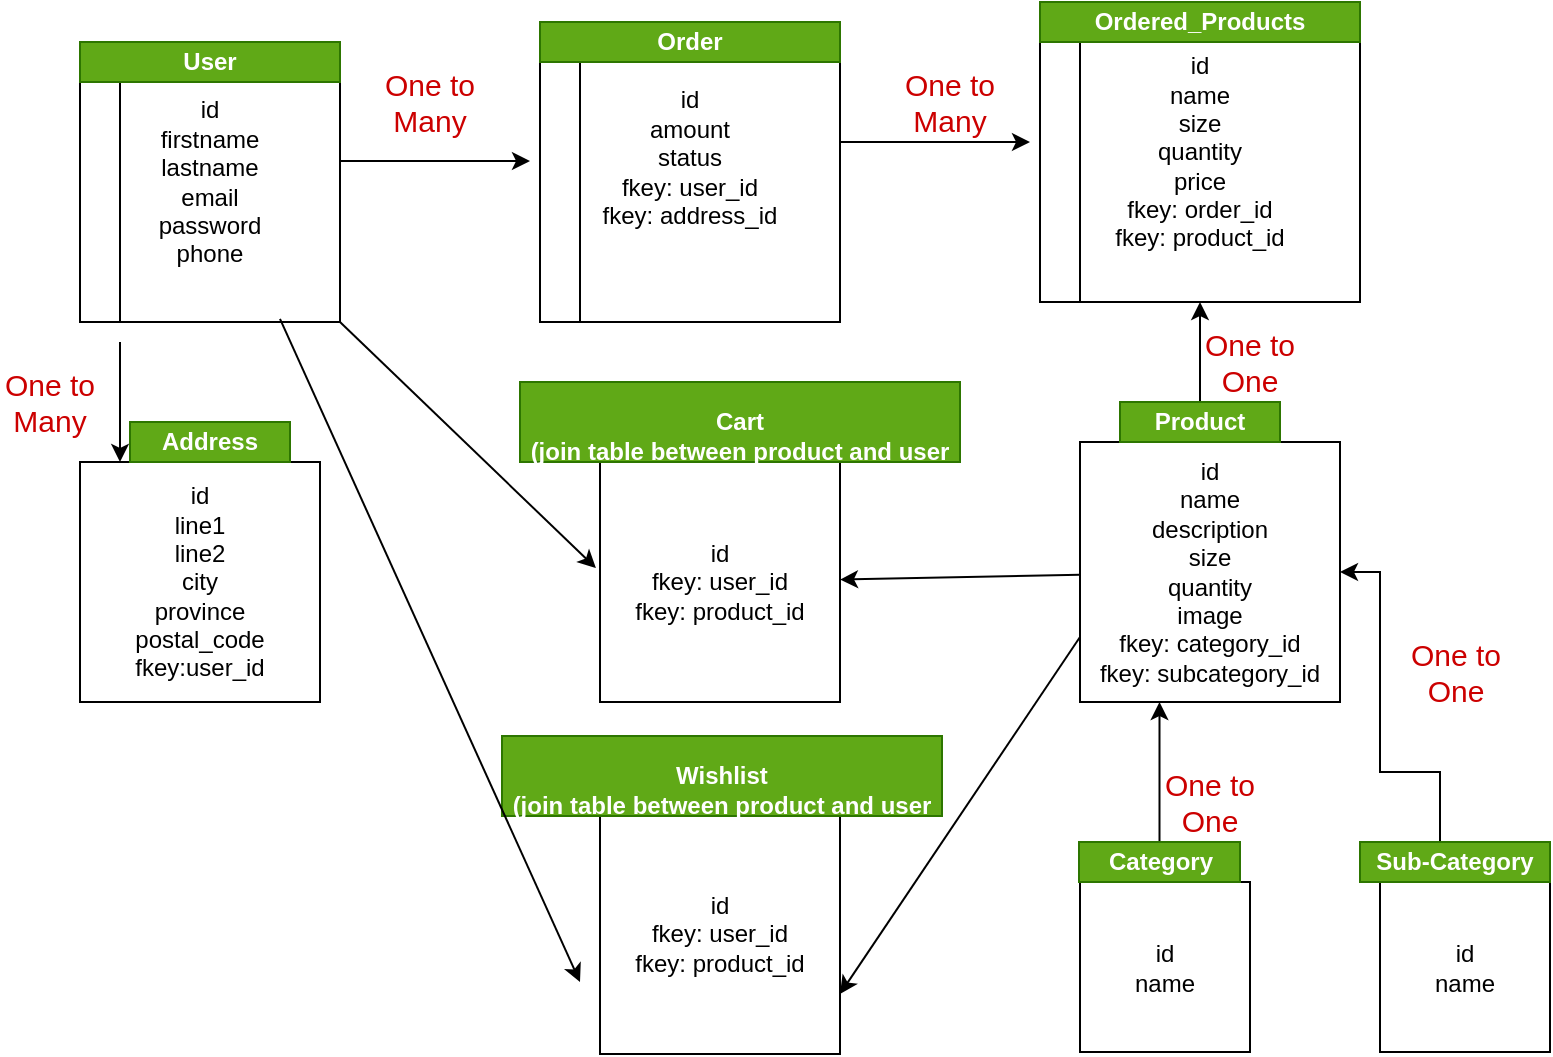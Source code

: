<mxfile version="14.4.2" type="github">
  <diagram id="1TUVtvy7PMmKe3IkzvhR" name="Page-1">
    <mxGraphModel dx="1054" dy="667" grid="1" gridSize="10" guides="1" tooltips="1" connect="1" arrows="1" fold="1" page="1" pageScale="1" pageWidth="850" pageHeight="1100" math="0" shadow="0">
      <root>
        <mxCell id="0" />
        <mxCell id="1" parent="0" />
        <mxCell id="AnQ7yjys7WpX3CtY-7kJ-1" value="&lt;div&gt;id&lt;/div&gt;&lt;div&gt;firstname&lt;/div&gt;&lt;div&gt;lastname&lt;/div&gt;&lt;div&gt;email&lt;/div&gt;&lt;div&gt;password&lt;/div&gt;&lt;div&gt;phone&lt;br&gt;&lt;/div&gt;" style="shape=internalStorage;whiteSpace=wrap;html=1;backgroundOutline=1;" vertex="1" parent="1">
          <mxGeometry x="60" y="130" width="130" height="140" as="geometry" />
        </mxCell>
        <mxCell id="AnQ7yjys7WpX3CtY-7kJ-2" value="User " style="text;html=1;strokeColor=#2D7600;fillColor=#60a917;align=center;verticalAlign=middle;whiteSpace=wrap;rounded=0;fontStyle=1;fontColor=#ffffff;" vertex="1" parent="1">
          <mxGeometry x="60" y="130" width="130" height="20" as="geometry" />
        </mxCell>
        <mxCell id="AnQ7yjys7WpX3CtY-7kJ-4" value="&lt;div&gt;id&lt;/div&gt;&lt;div&gt;amount&lt;/div&gt;&lt;div&gt;status&lt;/div&gt;&lt;div&gt;fkey: user_id&lt;br&gt;&lt;/div&gt;&lt;div&gt;fkey: address_id&lt;br&gt;&lt;/div&gt;&lt;div&gt;&lt;br&gt;&lt;/div&gt;" style="shape=internalStorage;whiteSpace=wrap;html=1;backgroundOutline=1;" vertex="1" parent="1">
          <mxGeometry x="290" y="120" width="150" height="150" as="geometry" />
        </mxCell>
        <mxCell id="AnQ7yjys7WpX3CtY-7kJ-5" value="Order" style="text;html=1;strokeColor=#2D7600;fillColor=#60a917;align=center;verticalAlign=middle;whiteSpace=wrap;rounded=0;fontStyle=1;fontColor=#ffffff;" vertex="1" parent="1">
          <mxGeometry x="290" y="120" width="150" height="20" as="geometry" />
        </mxCell>
        <mxCell id="AnQ7yjys7WpX3CtY-7kJ-6" value="&lt;div&gt;id&lt;/div&gt;&lt;div&gt;name&lt;/div&gt;&lt;div&gt;size&lt;/div&gt;&lt;div&gt;quantity&lt;/div&gt;&lt;div&gt;price&lt;/div&gt;&lt;div&gt;fkey: order_id&lt;br&gt;&lt;/div&gt;&lt;div&gt;fkey: product_id&lt;br&gt;&lt;/div&gt;" style="shape=internalStorage;whiteSpace=wrap;html=1;backgroundOutline=1;" vertex="1" parent="1">
          <mxGeometry x="540" y="110" width="160" height="150" as="geometry" />
        </mxCell>
        <mxCell id="AnQ7yjys7WpX3CtY-7kJ-7" value="Ordered_Products" style="text;html=1;strokeColor=#2D7600;fillColor=#60a917;align=center;verticalAlign=middle;whiteSpace=wrap;rounded=0;fontStyle=1;fontColor=#ffffff;" vertex="1" parent="1">
          <mxGeometry x="540" y="110" width="160" height="20" as="geometry" />
        </mxCell>
        <mxCell id="AnQ7yjys7WpX3CtY-7kJ-14" value="" style="endArrow=classic;html=1;" edge="1" parent="1">
          <mxGeometry width="50" height="50" relative="1" as="geometry">
            <mxPoint x="190" y="189.5" as="sourcePoint" />
            <mxPoint x="285" y="189.5" as="targetPoint" />
          </mxGeometry>
        </mxCell>
        <mxCell id="AnQ7yjys7WpX3CtY-7kJ-15" value="" style="endArrow=classic;html=1;" edge="1" parent="1">
          <mxGeometry width="50" height="50" relative="1" as="geometry">
            <mxPoint x="440" y="180" as="sourcePoint" />
            <mxPoint x="535" y="180" as="targetPoint" />
          </mxGeometry>
        </mxCell>
        <mxCell id="AnQ7yjys7WpX3CtY-7kJ-17" value="&lt;font style=&quot;font-size: 15px&quot;&gt;One to Many&lt;/font&gt;" style="text;html=1;strokeColor=none;fillColor=none;align=center;verticalAlign=middle;whiteSpace=wrap;rounded=0;fontColor=#CC0000;" vertex="1" parent="1">
          <mxGeometry x="210" y="140" width="50" height="40" as="geometry" />
        </mxCell>
        <mxCell id="AnQ7yjys7WpX3CtY-7kJ-20" value="&lt;div&gt;id&lt;/div&gt;&lt;div&gt;line1&lt;/div&gt;&lt;div&gt;line2&lt;/div&gt;&lt;div&gt;city&lt;/div&gt;&lt;div&gt;province&lt;/div&gt;&lt;div&gt;postal_code&lt;/div&gt;&lt;div&gt;fkey:user_id&lt;br&gt;&lt;/div&gt;" style="whiteSpace=wrap;html=1;aspect=fixed;" vertex="1" parent="1">
          <mxGeometry x="60" y="340" width="120" height="120" as="geometry" />
        </mxCell>
        <mxCell id="AnQ7yjys7WpX3CtY-7kJ-21" value="Address" style="text;html=1;strokeColor=#2D7600;fillColor=#60a917;align=center;verticalAlign=middle;whiteSpace=wrap;rounded=0;fontStyle=1;fontColor=#ffffff;" vertex="1" parent="1">
          <mxGeometry x="85" y="320" width="80" height="20" as="geometry" />
        </mxCell>
        <mxCell id="AnQ7yjys7WpX3CtY-7kJ-23" value="" style="endArrow=classic;html=1;" edge="1" parent="1">
          <mxGeometry width="50" height="50" relative="1" as="geometry">
            <mxPoint x="80" y="280" as="sourcePoint" />
            <mxPoint x="80" y="340" as="targetPoint" />
            <Array as="points">
              <mxPoint x="80" y="300" />
              <mxPoint x="80" y="280" />
              <mxPoint x="80" y="320" />
            </Array>
          </mxGeometry>
        </mxCell>
        <mxCell id="AnQ7yjys7WpX3CtY-7kJ-35" value="&lt;div&gt;id&lt;/div&gt;&lt;div&gt;name&lt;/div&gt;&lt;div&gt;description&lt;/div&gt;&lt;div&gt;size&lt;/div&gt;&lt;div&gt;quantity&lt;/div&gt;&lt;div&gt;image&lt;/div&gt;&lt;div&gt;&lt;div&gt;fkey: category_id&lt;/div&gt;&lt;div&gt;fkey: subcategory_id&lt;/div&gt;&lt;/div&gt;" style="whiteSpace=wrap;html=1;aspect=fixed;" vertex="1" parent="1">
          <mxGeometry x="560" y="330" width="130" height="130" as="geometry" />
        </mxCell>
        <mxCell id="AnQ7yjys7WpX3CtY-7kJ-39" value="" style="endArrow=classic;html=1;exitX=0.5;exitY=0;exitDx=0;exitDy=0;" edge="1" parent="1" source="AnQ7yjys7WpX3CtY-7kJ-37" target="AnQ7yjys7WpX3CtY-7kJ-6">
          <mxGeometry width="50" height="50" relative="1" as="geometry">
            <mxPoint x="390" y="370" as="sourcePoint" />
            <mxPoint x="485" y="370" as="targetPoint" />
          </mxGeometry>
        </mxCell>
        <mxCell id="AnQ7yjys7WpX3CtY-7kJ-40" value="&lt;div&gt;id&lt;/div&gt;&lt;div&gt;fkey: user_id&lt;/div&gt;&lt;div&gt;fkey: product_id&lt;br&gt;&lt;/div&gt;" style="whiteSpace=wrap;html=1;aspect=fixed;" vertex="1" parent="1">
          <mxGeometry x="320" y="340" width="120" height="120" as="geometry" />
        </mxCell>
        <mxCell id="AnQ7yjys7WpX3CtY-7kJ-41" value="&lt;div&gt;&lt;br&gt;&lt;/div&gt;&lt;div&gt;Cart&lt;/div&gt;&lt;div&gt;(join table between product and user&lt;br&gt;&lt;/div&gt;" style="text;html=1;strokeColor=#2D7600;fillColor=#60a917;align=center;verticalAlign=middle;whiteSpace=wrap;rounded=0;fontStyle=1;fontColor=#ffffff;" vertex="1" parent="1">
          <mxGeometry x="280" y="300" width="220" height="40" as="geometry" />
        </mxCell>
        <mxCell id="AnQ7yjys7WpX3CtY-7kJ-44" value="" style="endArrow=classic;html=1;exitX=1;exitY=1;exitDx=0;exitDy=0;entryX=-0.017;entryY=0.442;entryDx=0;entryDy=0;entryPerimeter=0;" edge="1" parent="1" source="AnQ7yjys7WpX3CtY-7kJ-1" target="AnQ7yjys7WpX3CtY-7kJ-40">
          <mxGeometry width="50" height="50" relative="1" as="geometry">
            <mxPoint x="380" y="360" as="sourcePoint" />
            <mxPoint x="430" y="310" as="targetPoint" />
          </mxGeometry>
        </mxCell>
        <mxCell id="AnQ7yjys7WpX3CtY-7kJ-45" value="" style="endArrow=classic;html=1;" edge="1" parent="1" source="AnQ7yjys7WpX3CtY-7kJ-35" target="AnQ7yjys7WpX3CtY-7kJ-40">
          <mxGeometry width="50" height="50" relative="1" as="geometry">
            <mxPoint x="450" y="400" as="sourcePoint" />
            <mxPoint x="430" y="310" as="targetPoint" />
          </mxGeometry>
        </mxCell>
        <mxCell id="AnQ7yjys7WpX3CtY-7kJ-48" value="&lt;div&gt;id&lt;/div&gt;&lt;div&gt;fkey: user_id&lt;/div&gt;&lt;div&gt;fkey: product_id&lt;br&gt;&lt;/div&gt;" style="whiteSpace=wrap;html=1;aspect=fixed;" vertex="1" parent="1">
          <mxGeometry x="320" y="516" width="120" height="120" as="geometry" />
        </mxCell>
        <mxCell id="AnQ7yjys7WpX3CtY-7kJ-49" value="&lt;div&gt;&lt;br&gt;&lt;/div&gt;&lt;div&gt;Wishlist&lt;br&gt;&lt;/div&gt;&lt;div&gt;(join table between product and user&lt;br&gt;&lt;/div&gt;" style="text;html=1;strokeColor=#2D7600;fillColor=#60a917;align=center;verticalAlign=middle;whiteSpace=wrap;rounded=0;fontStyle=1;fontColor=#ffffff;" vertex="1" parent="1">
          <mxGeometry x="271" y="477" width="220" height="40" as="geometry" />
        </mxCell>
        <mxCell id="AnQ7yjys7WpX3CtY-7kJ-50" value="" style="endArrow=classic;html=1;exitX=1;exitY=1;exitDx=0;exitDy=0;" edge="1" parent="1">
          <mxGeometry width="50" height="50" relative="1" as="geometry">
            <mxPoint x="160" y="268.48" as="sourcePoint" />
            <mxPoint x="310" y="600" as="targetPoint" />
          </mxGeometry>
        </mxCell>
        <mxCell id="AnQ7yjys7WpX3CtY-7kJ-51" value="" style="endArrow=classic;html=1;exitX=0;exitY=0.75;exitDx=0;exitDy=0;entryX=1;entryY=0.75;entryDx=0;entryDy=0;" edge="1" parent="1" source="AnQ7yjys7WpX3CtY-7kJ-35" target="AnQ7yjys7WpX3CtY-7kJ-48">
          <mxGeometry width="50" height="50" relative="1" as="geometry">
            <mxPoint x="570" y="402.5" as="sourcePoint" />
            <mxPoint x="450" y="570" as="targetPoint" />
          </mxGeometry>
        </mxCell>
        <mxCell id="AnQ7yjys7WpX3CtY-7kJ-37" value="Product" style="text;html=1;strokeColor=#2D7600;fillColor=#60a917;align=center;verticalAlign=middle;whiteSpace=wrap;rounded=0;fontStyle=1;fontColor=#ffffff;" vertex="1" parent="1">
          <mxGeometry x="580" y="310" width="80" height="20" as="geometry" />
        </mxCell>
        <mxCell id="AnQ7yjys7WpX3CtY-7kJ-52" value="" style="endArrow=classic;html=1;exitX=0.5;exitY=0;exitDx=0;exitDy=0;" edge="1" parent="1" source="AnQ7yjys7WpX3CtY-7kJ-35" target="AnQ7yjys7WpX3CtY-7kJ-37">
          <mxGeometry width="50" height="50" relative="1" as="geometry">
            <mxPoint x="620" y="330" as="sourcePoint" />
            <mxPoint x="620" y="260" as="targetPoint" />
          </mxGeometry>
        </mxCell>
        <mxCell id="AnQ7yjys7WpX3CtY-7kJ-56" value="&lt;font style=&quot;font-size: 15px&quot;&gt;One to Many&lt;/font&gt;" style="text;html=1;strokeColor=none;fillColor=none;align=center;verticalAlign=middle;whiteSpace=wrap;rounded=0;fontColor=#CC0000;" vertex="1" parent="1">
          <mxGeometry x="470" y="140" width="50" height="40" as="geometry" />
        </mxCell>
        <mxCell id="AnQ7yjys7WpX3CtY-7kJ-57" value="&lt;font style=&quot;font-size: 15px&quot;&gt;One to Many&lt;/font&gt;" style="text;html=1;strokeColor=none;fillColor=none;align=center;verticalAlign=middle;whiteSpace=wrap;rounded=0;fontColor=#CC0000;" vertex="1" parent="1">
          <mxGeometry x="20" y="290" width="50" height="40" as="geometry" />
        </mxCell>
        <mxCell id="AnQ7yjys7WpX3CtY-7kJ-58" value="&lt;font style=&quot;font-size: 15px&quot;&gt;One to One&lt;br&gt;&lt;/font&gt;" style="text;html=1;strokeColor=none;fillColor=none;align=center;verticalAlign=middle;whiteSpace=wrap;rounded=0;fontColor=#CC0000;" vertex="1" parent="1">
          <mxGeometry x="620" y="290" width="50" as="geometry" />
        </mxCell>
        <mxCell id="AnQ7yjys7WpX3CtY-7kJ-59" style="edgeStyle=orthogonalEdgeStyle;rounded=0;orthogonalLoop=1;jettySize=auto;html=1;exitX=0.5;exitY=0;exitDx=0;exitDy=0;entryX=0.25;entryY=0;entryDx=0;entryDy=0;fontSize=14;fontColor=#CC0000;" edge="1" parent="1" source="AnQ7yjys7WpX3CtY-7kJ-58" target="AnQ7yjys7WpX3CtY-7kJ-58">
          <mxGeometry relative="1" as="geometry" />
        </mxCell>
        <mxCell id="AnQ7yjys7WpX3CtY-7kJ-60" value="&lt;div&gt;id&lt;/div&gt;&lt;div&gt;name&lt;br&gt;&lt;/div&gt;" style="whiteSpace=wrap;html=1;aspect=fixed;" vertex="1" parent="1">
          <mxGeometry x="560" y="550" width="85" height="85" as="geometry" />
        </mxCell>
        <mxCell id="AnQ7yjys7WpX3CtY-7kJ-61" value="&lt;div&gt;id&lt;/div&gt;&lt;div&gt;name&lt;br&gt;&lt;/div&gt;" style="whiteSpace=wrap;html=1;aspect=fixed;" vertex="1" parent="1">
          <mxGeometry x="710" y="550" width="85" height="85" as="geometry" />
        </mxCell>
        <mxCell id="AnQ7yjys7WpX3CtY-7kJ-73" style="edgeStyle=orthogonalEdgeStyle;rounded=0;orthogonalLoop=1;jettySize=auto;html=1;entryX=1;entryY=0.5;entryDx=0;entryDy=0;fontSize=14;fontColor=#CC0000;" edge="1" parent="1" source="AnQ7yjys7WpX3CtY-7kJ-62" target="AnQ7yjys7WpX3CtY-7kJ-35">
          <mxGeometry relative="1" as="geometry">
            <Array as="points">
              <mxPoint x="740" y="495" />
              <mxPoint x="710" y="495" />
              <mxPoint x="710" y="395" />
            </Array>
          </mxGeometry>
        </mxCell>
        <mxCell id="AnQ7yjys7WpX3CtY-7kJ-62" value="Sub-Category" style="text;html=1;strokeColor=#2D7600;fillColor=#60a917;align=center;verticalAlign=middle;whiteSpace=wrap;rounded=0;fontStyle=1;fontColor=#ffffff;" vertex="1" parent="1">
          <mxGeometry x="700" y="530" width="95" height="20" as="geometry" />
        </mxCell>
        <mxCell id="AnQ7yjys7WpX3CtY-7kJ-69" value="" style="edgeStyle=orthogonalEdgeStyle;rounded=0;orthogonalLoop=1;jettySize=auto;html=1;fontSize=14;fontColor=#CC0000;" edge="1" parent="1" source="AnQ7yjys7WpX3CtY-7kJ-63" target="AnQ7yjys7WpX3CtY-7kJ-35">
          <mxGeometry relative="1" as="geometry">
            <Array as="points">
              <mxPoint x="600" y="480" />
              <mxPoint x="600" y="480" />
            </Array>
          </mxGeometry>
        </mxCell>
        <mxCell id="AnQ7yjys7WpX3CtY-7kJ-63" value="Category" style="text;html=1;strokeColor=#2D7600;fillColor=#60a917;align=center;verticalAlign=middle;whiteSpace=wrap;rounded=0;fontStyle=1;fontColor=#ffffff;" vertex="1" parent="1">
          <mxGeometry x="559.5" y="530" width="80.5" height="20" as="geometry" />
        </mxCell>
        <mxCell id="AnQ7yjys7WpX3CtY-7kJ-71" value="&lt;font style=&quot;font-size: 15px&quot;&gt;One to One&lt;br&gt;&lt;/font&gt;" style="text;html=1;strokeColor=none;fillColor=none;align=center;verticalAlign=middle;whiteSpace=wrap;rounded=0;fontColor=#CC0000;" vertex="1" parent="1">
          <mxGeometry x="600" y="510" width="50" as="geometry" />
        </mxCell>
        <mxCell id="AnQ7yjys7WpX3CtY-7kJ-72" value="&lt;font style=&quot;font-size: 15px&quot;&gt;One to One&lt;br&gt;&lt;/font&gt;" style="text;html=1;strokeColor=none;fillColor=none;align=center;verticalAlign=middle;whiteSpace=wrap;rounded=0;fontColor=#CC0000;" vertex="1" parent="1">
          <mxGeometry x="722.5" y="440" width="50" height="10" as="geometry" />
        </mxCell>
      </root>
    </mxGraphModel>
  </diagram>
</mxfile>

